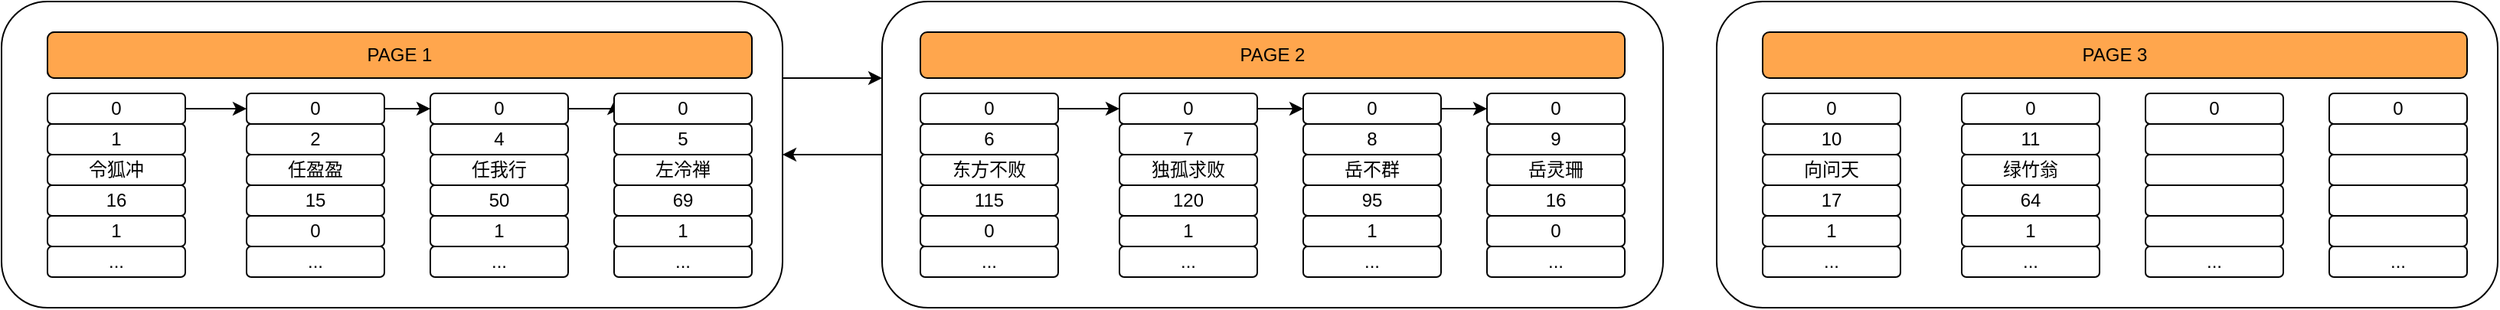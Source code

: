 <mxfile version="17.2.5" type="github">
  <diagram id="7UdDkVMXQPqJ16l7_mLh" name="第 1 页">
    <mxGraphModel dx="865" dy="417" grid="1" gridSize="10" guides="1" tooltips="1" connect="1" arrows="1" fold="1" page="1" pageScale="1" pageWidth="827" pageHeight="1169" math="0" shadow="0">
      <root>
        <mxCell id="0" />
        <mxCell id="1" parent="0" />
        <mxCell id="IbyFdjmPlWambPThYL8s-92" style="edgeStyle=orthogonalEdgeStyle;rounded=0;orthogonalLoop=1;jettySize=auto;html=1;exitX=1;exitY=0.25;exitDx=0;exitDy=0;entryX=0;entryY=0.25;entryDx=0;entryDy=0;" edge="1" parent="1" source="IbyFdjmPlWambPThYL8s-3" target="IbyFdjmPlWambPThYL8s-35">
          <mxGeometry relative="1" as="geometry" />
        </mxCell>
        <mxCell id="IbyFdjmPlWambPThYL8s-3" value="" style="rounded=1;whiteSpace=wrap;html=1;" vertex="1" parent="1">
          <mxGeometry x="80" y="280" width="510" height="200" as="geometry" />
        </mxCell>
        <mxCell id="IbyFdjmPlWambPThYL8s-88" style="edgeStyle=orthogonalEdgeStyle;rounded=0;orthogonalLoop=1;jettySize=auto;html=1;exitX=1;exitY=0.5;exitDx=0;exitDy=0;" edge="1" parent="1" source="IbyFdjmPlWambPThYL8s-4" target="IbyFdjmPlWambPThYL8s-10">
          <mxGeometry relative="1" as="geometry" />
        </mxCell>
        <mxCell id="IbyFdjmPlWambPThYL8s-4" value="0" style="rounded=1;whiteSpace=wrap;html=1;" vertex="1" parent="1">
          <mxGeometry x="110" y="340" width="90" height="20" as="geometry" />
        </mxCell>
        <mxCell id="IbyFdjmPlWambPThYL8s-5" value="1" style="rounded=1;whiteSpace=wrap;html=1;" vertex="1" parent="1">
          <mxGeometry x="110" y="360" width="90" height="20" as="geometry" />
        </mxCell>
        <mxCell id="IbyFdjmPlWambPThYL8s-6" value="令狐冲" style="rounded=1;whiteSpace=wrap;html=1;" vertex="1" parent="1">
          <mxGeometry x="110" y="380" width="90" height="20" as="geometry" />
        </mxCell>
        <mxCell id="IbyFdjmPlWambPThYL8s-7" value="16" style="rounded=1;whiteSpace=wrap;html=1;" vertex="1" parent="1">
          <mxGeometry x="110" y="400" width="90" height="20" as="geometry" />
        </mxCell>
        <mxCell id="IbyFdjmPlWambPThYL8s-8" value="1" style="rounded=1;whiteSpace=wrap;html=1;" vertex="1" parent="1">
          <mxGeometry x="110" y="420" width="90" height="20" as="geometry" />
        </mxCell>
        <mxCell id="IbyFdjmPlWambPThYL8s-9" value="..." style="rounded=1;whiteSpace=wrap;html=1;" vertex="1" parent="1">
          <mxGeometry x="110" y="440" width="90" height="20" as="geometry" />
        </mxCell>
        <mxCell id="IbyFdjmPlWambPThYL8s-89" style="edgeStyle=orthogonalEdgeStyle;rounded=0;orthogonalLoop=1;jettySize=auto;html=1;exitX=1;exitY=0.5;exitDx=0;exitDy=0;entryX=0;entryY=0.5;entryDx=0;entryDy=0;" edge="1" parent="1" source="IbyFdjmPlWambPThYL8s-10" target="IbyFdjmPlWambPThYL8s-22">
          <mxGeometry relative="1" as="geometry" />
        </mxCell>
        <mxCell id="IbyFdjmPlWambPThYL8s-10" value="0" style="rounded=1;whiteSpace=wrap;html=1;" vertex="1" parent="1">
          <mxGeometry x="240" y="340" width="90" height="20" as="geometry" />
        </mxCell>
        <mxCell id="IbyFdjmPlWambPThYL8s-11" value="2" style="rounded=1;whiteSpace=wrap;html=1;" vertex="1" parent="1">
          <mxGeometry x="240" y="360" width="90" height="20" as="geometry" />
        </mxCell>
        <mxCell id="IbyFdjmPlWambPThYL8s-12" value="任盈盈" style="rounded=1;whiteSpace=wrap;html=1;" vertex="1" parent="1">
          <mxGeometry x="240" y="380" width="90" height="20" as="geometry" />
        </mxCell>
        <mxCell id="IbyFdjmPlWambPThYL8s-13" value="15" style="rounded=1;whiteSpace=wrap;html=1;" vertex="1" parent="1">
          <mxGeometry x="240" y="400" width="90" height="20" as="geometry" />
        </mxCell>
        <mxCell id="IbyFdjmPlWambPThYL8s-14" value="0" style="rounded=1;whiteSpace=wrap;html=1;" vertex="1" parent="1">
          <mxGeometry x="240" y="420" width="90" height="20" as="geometry" />
        </mxCell>
        <mxCell id="IbyFdjmPlWambPThYL8s-15" value="..." style="rounded=1;whiteSpace=wrap;html=1;" vertex="1" parent="1">
          <mxGeometry x="240" y="440" width="90" height="20" as="geometry" />
        </mxCell>
        <mxCell id="IbyFdjmPlWambPThYL8s-90" style="edgeStyle=orthogonalEdgeStyle;rounded=0;orthogonalLoop=1;jettySize=auto;html=1;exitX=1;exitY=0.5;exitDx=0;exitDy=0;entryX=0;entryY=0.25;entryDx=0;entryDy=0;" edge="1" parent="1" source="IbyFdjmPlWambPThYL8s-22" target="IbyFdjmPlWambPThYL8s-28">
          <mxGeometry relative="1" as="geometry" />
        </mxCell>
        <mxCell id="IbyFdjmPlWambPThYL8s-22" value="0" style="rounded=1;whiteSpace=wrap;html=1;" vertex="1" parent="1">
          <mxGeometry x="360" y="340" width="90" height="20" as="geometry" />
        </mxCell>
        <mxCell id="IbyFdjmPlWambPThYL8s-23" value="4" style="rounded=1;whiteSpace=wrap;html=1;" vertex="1" parent="1">
          <mxGeometry x="360" y="360" width="90" height="20" as="geometry" />
        </mxCell>
        <mxCell id="IbyFdjmPlWambPThYL8s-24" value="任我行" style="rounded=1;whiteSpace=wrap;html=1;" vertex="1" parent="1">
          <mxGeometry x="360" y="380" width="90" height="20" as="geometry" />
        </mxCell>
        <mxCell id="IbyFdjmPlWambPThYL8s-25" value="50" style="rounded=1;whiteSpace=wrap;html=1;" vertex="1" parent="1">
          <mxGeometry x="360" y="400" width="90" height="20" as="geometry" />
        </mxCell>
        <mxCell id="IbyFdjmPlWambPThYL8s-26" value="1" style="rounded=1;whiteSpace=wrap;html=1;" vertex="1" parent="1">
          <mxGeometry x="360" y="420" width="90" height="20" as="geometry" />
        </mxCell>
        <mxCell id="IbyFdjmPlWambPThYL8s-27" value="..." style="rounded=1;whiteSpace=wrap;html=1;" vertex="1" parent="1">
          <mxGeometry x="360" y="440" width="90" height="20" as="geometry" />
        </mxCell>
        <mxCell id="IbyFdjmPlWambPThYL8s-28" value="0" style="rounded=1;whiteSpace=wrap;html=1;" vertex="1" parent="1">
          <mxGeometry x="480" y="340" width="90" height="20" as="geometry" />
        </mxCell>
        <mxCell id="IbyFdjmPlWambPThYL8s-29" value="5" style="rounded=1;whiteSpace=wrap;html=1;" vertex="1" parent="1">
          <mxGeometry x="480" y="360" width="90" height="20" as="geometry" />
        </mxCell>
        <mxCell id="IbyFdjmPlWambPThYL8s-30" value="左冷禅" style="rounded=1;whiteSpace=wrap;html=1;" vertex="1" parent="1">
          <mxGeometry x="480" y="380" width="90" height="20" as="geometry" />
        </mxCell>
        <mxCell id="IbyFdjmPlWambPThYL8s-31" value="69" style="rounded=1;whiteSpace=wrap;html=1;" vertex="1" parent="1">
          <mxGeometry x="480" y="400" width="90" height="20" as="geometry" />
        </mxCell>
        <mxCell id="IbyFdjmPlWambPThYL8s-32" value="1" style="rounded=1;whiteSpace=wrap;html=1;" vertex="1" parent="1">
          <mxGeometry x="480" y="420" width="90" height="20" as="geometry" />
        </mxCell>
        <mxCell id="IbyFdjmPlWambPThYL8s-33" value="..." style="rounded=1;whiteSpace=wrap;html=1;" vertex="1" parent="1">
          <mxGeometry x="480" y="440" width="90" height="20" as="geometry" />
        </mxCell>
        <mxCell id="IbyFdjmPlWambPThYL8s-34" value="PAGE 1" style="rounded=1;whiteSpace=wrap;html=1;" vertex="1" parent="1">
          <mxGeometry x="110" y="300" width="460" height="30" as="geometry" />
        </mxCell>
        <mxCell id="IbyFdjmPlWambPThYL8s-93" style="edgeStyle=orthogonalEdgeStyle;rounded=0;orthogonalLoop=1;jettySize=auto;html=1;exitX=0;exitY=0.5;exitDx=0;exitDy=0;entryX=1;entryY=0.5;entryDx=0;entryDy=0;" edge="1" parent="1" source="IbyFdjmPlWambPThYL8s-35" target="IbyFdjmPlWambPThYL8s-3">
          <mxGeometry relative="1" as="geometry" />
        </mxCell>
        <mxCell id="IbyFdjmPlWambPThYL8s-35" value="" style="rounded=1;whiteSpace=wrap;html=1;" vertex="1" parent="1">
          <mxGeometry x="655" y="280" width="510" height="200" as="geometry" />
        </mxCell>
        <mxCell id="IbyFdjmPlWambPThYL8s-94" style="edgeStyle=orthogonalEdgeStyle;rounded=0;orthogonalLoop=1;jettySize=auto;html=1;exitX=1;exitY=0.5;exitDx=0;exitDy=0;entryX=0;entryY=0.5;entryDx=0;entryDy=0;" edge="1" parent="1" source="IbyFdjmPlWambPThYL8s-36" target="IbyFdjmPlWambPThYL8s-42">
          <mxGeometry relative="1" as="geometry" />
        </mxCell>
        <mxCell id="IbyFdjmPlWambPThYL8s-36" value="0" style="rounded=1;whiteSpace=wrap;html=1;" vertex="1" parent="1">
          <mxGeometry x="680" y="340" width="90" height="20" as="geometry" />
        </mxCell>
        <mxCell id="IbyFdjmPlWambPThYL8s-37" value="6" style="rounded=1;whiteSpace=wrap;html=1;" vertex="1" parent="1">
          <mxGeometry x="680" y="360" width="90" height="20" as="geometry" />
        </mxCell>
        <mxCell id="IbyFdjmPlWambPThYL8s-38" value="东方不败" style="rounded=1;whiteSpace=wrap;html=1;" vertex="1" parent="1">
          <mxGeometry x="680" y="380" width="90" height="20" as="geometry" />
        </mxCell>
        <mxCell id="IbyFdjmPlWambPThYL8s-39" value="115" style="rounded=1;whiteSpace=wrap;html=1;" vertex="1" parent="1">
          <mxGeometry x="680" y="400" width="90" height="20" as="geometry" />
        </mxCell>
        <mxCell id="IbyFdjmPlWambPThYL8s-40" value="0" style="rounded=1;whiteSpace=wrap;html=1;" vertex="1" parent="1">
          <mxGeometry x="680" y="420" width="90" height="20" as="geometry" />
        </mxCell>
        <mxCell id="IbyFdjmPlWambPThYL8s-41" value="..." style="rounded=1;whiteSpace=wrap;html=1;" vertex="1" parent="1">
          <mxGeometry x="680" y="440" width="90" height="20" as="geometry" />
        </mxCell>
        <mxCell id="IbyFdjmPlWambPThYL8s-95" style="edgeStyle=orthogonalEdgeStyle;rounded=0;orthogonalLoop=1;jettySize=auto;html=1;exitX=1;exitY=0.5;exitDx=0;exitDy=0;" edge="1" parent="1" source="IbyFdjmPlWambPThYL8s-42" target="IbyFdjmPlWambPThYL8s-48">
          <mxGeometry relative="1" as="geometry" />
        </mxCell>
        <mxCell id="IbyFdjmPlWambPThYL8s-42" value="0" style="rounded=1;whiteSpace=wrap;html=1;" vertex="1" parent="1">
          <mxGeometry x="810" y="340" width="90" height="20" as="geometry" />
        </mxCell>
        <mxCell id="IbyFdjmPlWambPThYL8s-43" value="7" style="rounded=1;whiteSpace=wrap;html=1;" vertex="1" parent="1">
          <mxGeometry x="810" y="360" width="90" height="20" as="geometry" />
        </mxCell>
        <mxCell id="IbyFdjmPlWambPThYL8s-44" value="独孤求败" style="rounded=1;whiteSpace=wrap;html=1;" vertex="1" parent="1">
          <mxGeometry x="810" y="380" width="90" height="20" as="geometry" />
        </mxCell>
        <mxCell id="IbyFdjmPlWambPThYL8s-45" value="120" style="rounded=1;whiteSpace=wrap;html=1;" vertex="1" parent="1">
          <mxGeometry x="810" y="400" width="90" height="20" as="geometry" />
        </mxCell>
        <mxCell id="IbyFdjmPlWambPThYL8s-46" value="1" style="rounded=1;whiteSpace=wrap;html=1;" vertex="1" parent="1">
          <mxGeometry x="810" y="420" width="90" height="20" as="geometry" />
        </mxCell>
        <mxCell id="IbyFdjmPlWambPThYL8s-47" value="..." style="rounded=1;whiteSpace=wrap;html=1;" vertex="1" parent="1">
          <mxGeometry x="810" y="440" width="90" height="20" as="geometry" />
        </mxCell>
        <mxCell id="IbyFdjmPlWambPThYL8s-96" style="edgeStyle=orthogonalEdgeStyle;rounded=0;orthogonalLoop=1;jettySize=auto;html=1;exitX=1;exitY=0.5;exitDx=0;exitDy=0;entryX=0;entryY=0.5;entryDx=0;entryDy=0;" edge="1" parent="1" source="IbyFdjmPlWambPThYL8s-48" target="IbyFdjmPlWambPThYL8s-54">
          <mxGeometry relative="1" as="geometry" />
        </mxCell>
        <mxCell id="IbyFdjmPlWambPThYL8s-48" value="0" style="rounded=1;whiteSpace=wrap;html=1;" vertex="1" parent="1">
          <mxGeometry x="930" y="340" width="90" height="20" as="geometry" />
        </mxCell>
        <mxCell id="IbyFdjmPlWambPThYL8s-49" value="8" style="rounded=1;whiteSpace=wrap;html=1;" vertex="1" parent="1">
          <mxGeometry x="930" y="360" width="90" height="20" as="geometry" />
        </mxCell>
        <mxCell id="IbyFdjmPlWambPThYL8s-50" value="岳不群" style="rounded=1;whiteSpace=wrap;html=1;" vertex="1" parent="1">
          <mxGeometry x="930" y="380" width="90" height="20" as="geometry" />
        </mxCell>
        <mxCell id="IbyFdjmPlWambPThYL8s-51" value="95" style="rounded=1;whiteSpace=wrap;html=1;" vertex="1" parent="1">
          <mxGeometry x="930" y="400" width="90" height="20" as="geometry" />
        </mxCell>
        <mxCell id="IbyFdjmPlWambPThYL8s-52" value="1" style="rounded=1;whiteSpace=wrap;html=1;" vertex="1" parent="1">
          <mxGeometry x="930" y="420" width="90" height="20" as="geometry" />
        </mxCell>
        <mxCell id="IbyFdjmPlWambPThYL8s-53" value="..." style="rounded=1;whiteSpace=wrap;html=1;" vertex="1" parent="1">
          <mxGeometry x="930" y="440" width="90" height="20" as="geometry" />
        </mxCell>
        <mxCell id="IbyFdjmPlWambPThYL8s-54" value="0" style="rounded=1;whiteSpace=wrap;html=1;" vertex="1" parent="1">
          <mxGeometry x="1050" y="340" width="90" height="20" as="geometry" />
        </mxCell>
        <mxCell id="IbyFdjmPlWambPThYL8s-55" value="9" style="rounded=1;whiteSpace=wrap;html=1;" vertex="1" parent="1">
          <mxGeometry x="1050" y="360" width="90" height="20" as="geometry" />
        </mxCell>
        <mxCell id="IbyFdjmPlWambPThYL8s-56" value="岳灵珊" style="rounded=1;whiteSpace=wrap;html=1;" vertex="1" parent="1">
          <mxGeometry x="1050" y="380" width="90" height="20" as="geometry" />
        </mxCell>
        <mxCell id="IbyFdjmPlWambPThYL8s-57" value="16" style="rounded=1;whiteSpace=wrap;html=1;" vertex="1" parent="1">
          <mxGeometry x="1050" y="400" width="90" height="20" as="geometry" />
        </mxCell>
        <mxCell id="IbyFdjmPlWambPThYL8s-58" value="0" style="rounded=1;whiteSpace=wrap;html=1;" vertex="1" parent="1">
          <mxGeometry x="1050" y="420" width="90" height="20" as="geometry" />
        </mxCell>
        <mxCell id="IbyFdjmPlWambPThYL8s-59" value="..." style="rounded=1;whiteSpace=wrap;html=1;" vertex="1" parent="1">
          <mxGeometry x="1050" y="440" width="90" height="20" as="geometry" />
        </mxCell>
        <mxCell id="IbyFdjmPlWambPThYL8s-60" value="PAGE 2" style="rounded=1;whiteSpace=wrap;html=1;fillColor=#FFA64D;" vertex="1" parent="1">
          <mxGeometry x="680" y="300" width="460" height="30" as="geometry" />
        </mxCell>
        <mxCell id="IbyFdjmPlWambPThYL8s-61" value="" style="rounded=1;whiteSpace=wrap;html=1;" vertex="1" parent="1">
          <mxGeometry x="1200" y="280" width="510" height="200" as="geometry" />
        </mxCell>
        <mxCell id="IbyFdjmPlWambPThYL8s-62" value="0" style="rounded=1;whiteSpace=wrap;html=1;" vertex="1" parent="1">
          <mxGeometry x="1230" y="340" width="90" height="20" as="geometry" />
        </mxCell>
        <mxCell id="IbyFdjmPlWambPThYL8s-63" value="10" style="rounded=1;whiteSpace=wrap;html=1;" vertex="1" parent="1">
          <mxGeometry x="1230" y="360" width="90" height="20" as="geometry" />
        </mxCell>
        <mxCell id="IbyFdjmPlWambPThYL8s-64" value="向问天" style="rounded=1;whiteSpace=wrap;html=1;" vertex="1" parent="1">
          <mxGeometry x="1230" y="380" width="90" height="20" as="geometry" />
        </mxCell>
        <mxCell id="IbyFdjmPlWambPThYL8s-65" value="17" style="rounded=1;whiteSpace=wrap;html=1;" vertex="1" parent="1">
          <mxGeometry x="1230" y="400" width="90" height="20" as="geometry" />
        </mxCell>
        <mxCell id="IbyFdjmPlWambPThYL8s-66" value="1" style="rounded=1;whiteSpace=wrap;html=1;" vertex="1" parent="1">
          <mxGeometry x="1230" y="420" width="90" height="20" as="geometry" />
        </mxCell>
        <mxCell id="IbyFdjmPlWambPThYL8s-67" value="..." style="rounded=1;whiteSpace=wrap;html=1;" vertex="1" parent="1">
          <mxGeometry x="1230" y="440" width="90" height="20" as="geometry" />
        </mxCell>
        <mxCell id="IbyFdjmPlWambPThYL8s-68" value="0" style="rounded=1;whiteSpace=wrap;html=1;" vertex="1" parent="1">
          <mxGeometry x="1360" y="340" width="90" height="20" as="geometry" />
        </mxCell>
        <mxCell id="IbyFdjmPlWambPThYL8s-69" value="11" style="rounded=1;whiteSpace=wrap;html=1;" vertex="1" parent="1">
          <mxGeometry x="1360" y="360" width="90" height="20" as="geometry" />
        </mxCell>
        <mxCell id="IbyFdjmPlWambPThYL8s-70" value="绿竹翁" style="rounded=1;whiteSpace=wrap;html=1;" vertex="1" parent="1">
          <mxGeometry x="1360" y="380" width="90" height="20" as="geometry" />
        </mxCell>
        <mxCell id="IbyFdjmPlWambPThYL8s-71" value="64" style="rounded=1;whiteSpace=wrap;html=1;" vertex="1" parent="1">
          <mxGeometry x="1360" y="400" width="90" height="20" as="geometry" />
        </mxCell>
        <mxCell id="IbyFdjmPlWambPThYL8s-72" value="1" style="rounded=1;whiteSpace=wrap;html=1;" vertex="1" parent="1">
          <mxGeometry x="1360" y="420" width="90" height="20" as="geometry" />
        </mxCell>
        <mxCell id="IbyFdjmPlWambPThYL8s-73" value="..." style="rounded=1;whiteSpace=wrap;html=1;" vertex="1" parent="1">
          <mxGeometry x="1360" y="440" width="90" height="20" as="geometry" />
        </mxCell>
        <mxCell id="IbyFdjmPlWambPThYL8s-74" value="0" style="rounded=1;whiteSpace=wrap;html=1;" vertex="1" parent="1">
          <mxGeometry x="1480" y="340" width="90" height="20" as="geometry" />
        </mxCell>
        <mxCell id="IbyFdjmPlWambPThYL8s-75" value="" style="rounded=1;whiteSpace=wrap;html=1;" vertex="1" parent="1">
          <mxGeometry x="1480" y="360" width="90" height="20" as="geometry" />
        </mxCell>
        <mxCell id="IbyFdjmPlWambPThYL8s-76" value="" style="rounded=1;whiteSpace=wrap;html=1;" vertex="1" parent="1">
          <mxGeometry x="1480" y="380" width="90" height="20" as="geometry" />
        </mxCell>
        <mxCell id="IbyFdjmPlWambPThYL8s-77" value="" style="rounded=1;whiteSpace=wrap;html=1;" vertex="1" parent="1">
          <mxGeometry x="1480" y="400" width="90" height="20" as="geometry" />
        </mxCell>
        <mxCell id="IbyFdjmPlWambPThYL8s-78" value="" style="rounded=1;whiteSpace=wrap;html=1;" vertex="1" parent="1">
          <mxGeometry x="1480" y="420" width="90" height="20" as="geometry" />
        </mxCell>
        <mxCell id="IbyFdjmPlWambPThYL8s-79" value="..." style="rounded=1;whiteSpace=wrap;html=1;" vertex="1" parent="1">
          <mxGeometry x="1480" y="440" width="90" height="20" as="geometry" />
        </mxCell>
        <mxCell id="IbyFdjmPlWambPThYL8s-80" value="0" style="rounded=1;whiteSpace=wrap;html=1;" vertex="1" parent="1">
          <mxGeometry x="1600" y="340" width="90" height="20" as="geometry" />
        </mxCell>
        <mxCell id="IbyFdjmPlWambPThYL8s-81" value="" style="rounded=1;whiteSpace=wrap;html=1;" vertex="1" parent="1">
          <mxGeometry x="1600" y="360" width="90" height="20" as="geometry" />
        </mxCell>
        <mxCell id="IbyFdjmPlWambPThYL8s-82" value="" style="rounded=1;whiteSpace=wrap;html=1;" vertex="1" parent="1">
          <mxGeometry x="1600" y="380" width="90" height="20" as="geometry" />
        </mxCell>
        <mxCell id="IbyFdjmPlWambPThYL8s-83" value="" style="rounded=1;whiteSpace=wrap;html=1;" vertex="1" parent="1">
          <mxGeometry x="1600" y="400" width="90" height="20" as="geometry" />
        </mxCell>
        <mxCell id="IbyFdjmPlWambPThYL8s-84" value="" style="rounded=1;whiteSpace=wrap;html=1;" vertex="1" parent="1">
          <mxGeometry x="1600" y="420" width="90" height="20" as="geometry" />
        </mxCell>
        <mxCell id="IbyFdjmPlWambPThYL8s-85" value="..." style="rounded=1;whiteSpace=wrap;html=1;" vertex="1" parent="1">
          <mxGeometry x="1600" y="440" width="90" height="20" as="geometry" />
        </mxCell>
        <mxCell id="IbyFdjmPlWambPThYL8s-86" value="PAGE 3" style="rounded=1;whiteSpace=wrap;html=1;fillColor=#FFA64D;" vertex="1" parent="1">
          <mxGeometry x="1230" y="300" width="460" height="30" as="geometry" />
        </mxCell>
        <mxCell id="IbyFdjmPlWambPThYL8s-87" value="PAGE 1" style="rounded=1;whiteSpace=wrap;html=1;fillColor=#FFA64D;" vertex="1" parent="1">
          <mxGeometry x="110" y="300" width="460" height="30" as="geometry" />
        </mxCell>
      </root>
    </mxGraphModel>
  </diagram>
</mxfile>
